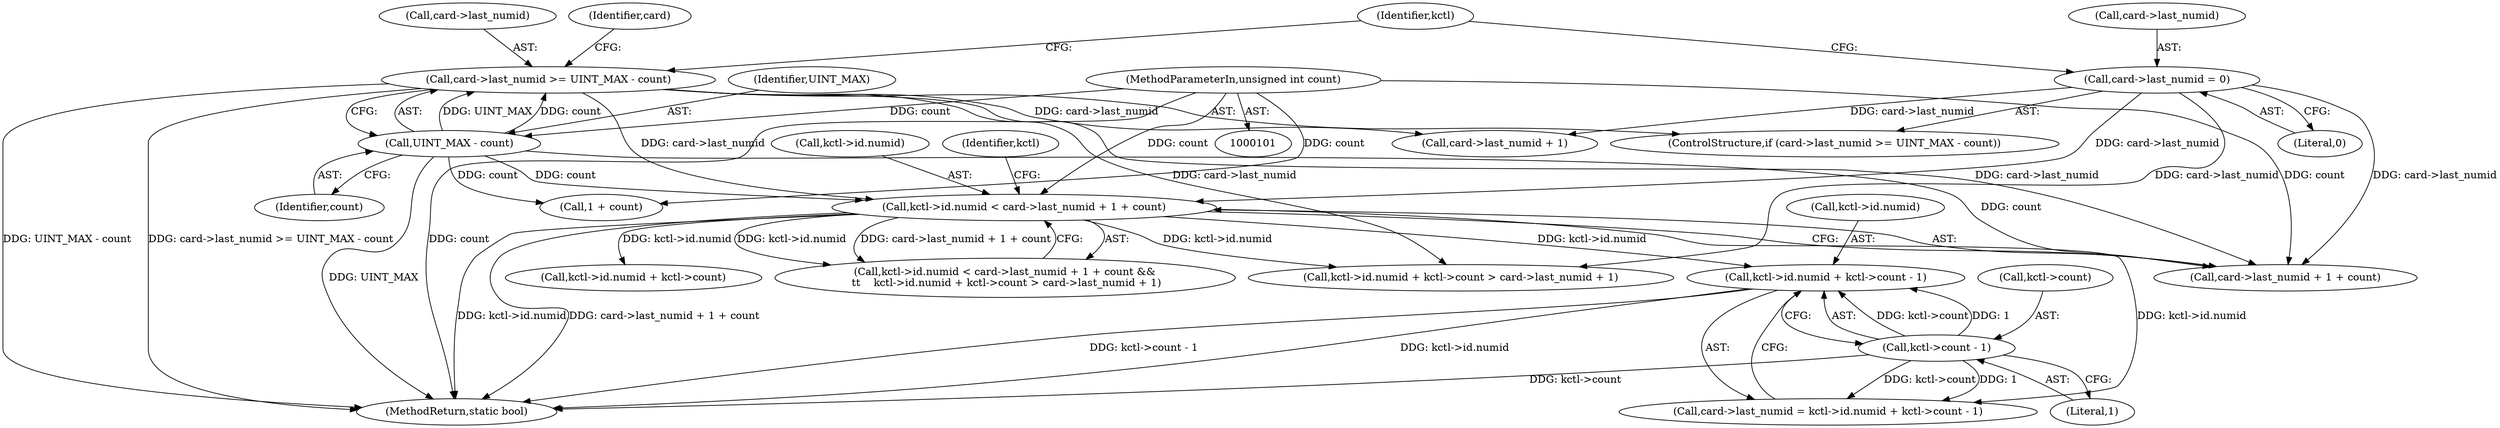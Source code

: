 digraph "0_linux_ac902c112d90a89e59916f751c2745f4dbdbb4bd@pointer" {
"1000155" [label="(Call,kctl->id.numid + kctl->count - 1)"];
"1000122" [label="(Call,kctl->id.numid < card->last_numid + 1 + count)"];
"1000107" [label="(Call,card->last_numid >= UINT_MAX - count)"];
"1000111" [label="(Call,UINT_MAX - count)"];
"1000103" [label="(MethodParameterIn,unsigned int count)"];
"1000114" [label="(Call,card->last_numid = 0)"];
"1000161" [label="(Call,kctl->count - 1)"];
"1000108" [label="(Call,card->last_numid)"];
"1000116" [label="(Identifier,card)"];
"1000111" [label="(Call,UINT_MAX - count)"];
"1000125" [label="(Identifier,kctl)"];
"1000106" [label="(ControlStructure,if (card->last_numid >= UINT_MAX - count))"];
"1000145" [label="(Call,card->last_numid + 1)"];
"1000170" [label="(MethodReturn,static bool)"];
"1000151" [label="(Call,card->last_numid = kctl->id.numid + kctl->count - 1)"];
"1000114" [label="(Call,card->last_numid = 0)"];
"1000136" [label="(Call,kctl->id.numid + kctl->count)"];
"1000115" [label="(Call,card->last_numid)"];
"1000113" [label="(Identifier,count)"];
"1000118" [label="(Literal,0)"];
"1000135" [label="(Call,kctl->id.numid + kctl->count > card->last_numid + 1)"];
"1000123" [label="(Call,kctl->id.numid)"];
"1000156" [label="(Call,kctl->id.numid)"];
"1000112" [label="(Identifier,UINT_MAX)"];
"1000128" [label="(Call,card->last_numid + 1 + count)"];
"1000165" [label="(Literal,1)"];
"1000161" [label="(Call,kctl->count - 1)"];
"1000107" [label="(Call,card->last_numid >= UINT_MAX - count)"];
"1000155" [label="(Call,kctl->id.numid + kctl->count - 1)"];
"1000139" [label="(Identifier,kctl)"];
"1000122" [label="(Call,kctl->id.numid < card->last_numid + 1 + count)"];
"1000103" [label="(MethodParameterIn,unsigned int count)"];
"1000162" [label="(Call,kctl->count)"];
"1000132" [label="(Call,1 + count)"];
"1000121" [label="(Call,kctl->id.numid < card->last_numid + 1 + count &&\n \t\t    kctl->id.numid + kctl->count > card->last_numid + 1)"];
"1000155" -> "1000151"  [label="AST: "];
"1000155" -> "1000161"  [label="CFG: "];
"1000156" -> "1000155"  [label="AST: "];
"1000161" -> "1000155"  [label="AST: "];
"1000151" -> "1000155"  [label="CFG: "];
"1000155" -> "1000170"  [label="DDG: kctl->id.numid"];
"1000155" -> "1000170"  [label="DDG: kctl->count - 1"];
"1000122" -> "1000155"  [label="DDG: kctl->id.numid"];
"1000161" -> "1000155"  [label="DDG: kctl->count"];
"1000161" -> "1000155"  [label="DDG: 1"];
"1000122" -> "1000121"  [label="AST: "];
"1000122" -> "1000128"  [label="CFG: "];
"1000123" -> "1000122"  [label="AST: "];
"1000128" -> "1000122"  [label="AST: "];
"1000139" -> "1000122"  [label="CFG: "];
"1000121" -> "1000122"  [label="CFG: "];
"1000122" -> "1000170"  [label="DDG: kctl->id.numid"];
"1000122" -> "1000170"  [label="DDG: card->last_numid + 1 + count"];
"1000122" -> "1000121"  [label="DDG: kctl->id.numid"];
"1000122" -> "1000121"  [label="DDG: card->last_numid + 1 + count"];
"1000107" -> "1000122"  [label="DDG: card->last_numid"];
"1000114" -> "1000122"  [label="DDG: card->last_numid"];
"1000111" -> "1000122"  [label="DDG: count"];
"1000103" -> "1000122"  [label="DDG: count"];
"1000122" -> "1000135"  [label="DDG: kctl->id.numid"];
"1000122" -> "1000136"  [label="DDG: kctl->id.numid"];
"1000122" -> "1000151"  [label="DDG: kctl->id.numid"];
"1000107" -> "1000106"  [label="AST: "];
"1000107" -> "1000111"  [label="CFG: "];
"1000108" -> "1000107"  [label="AST: "];
"1000111" -> "1000107"  [label="AST: "];
"1000116" -> "1000107"  [label="CFG: "];
"1000125" -> "1000107"  [label="CFG: "];
"1000107" -> "1000170"  [label="DDG: card->last_numid >= UINT_MAX - count"];
"1000107" -> "1000170"  [label="DDG: UINT_MAX - count"];
"1000111" -> "1000107"  [label="DDG: UINT_MAX"];
"1000111" -> "1000107"  [label="DDG: count"];
"1000107" -> "1000128"  [label="DDG: card->last_numid"];
"1000107" -> "1000135"  [label="DDG: card->last_numid"];
"1000107" -> "1000145"  [label="DDG: card->last_numid"];
"1000111" -> "1000113"  [label="CFG: "];
"1000112" -> "1000111"  [label="AST: "];
"1000113" -> "1000111"  [label="AST: "];
"1000111" -> "1000170"  [label="DDG: UINT_MAX"];
"1000103" -> "1000111"  [label="DDG: count"];
"1000111" -> "1000128"  [label="DDG: count"];
"1000111" -> "1000132"  [label="DDG: count"];
"1000103" -> "1000101"  [label="AST: "];
"1000103" -> "1000170"  [label="DDG: count"];
"1000103" -> "1000128"  [label="DDG: count"];
"1000103" -> "1000132"  [label="DDG: count"];
"1000114" -> "1000106"  [label="AST: "];
"1000114" -> "1000118"  [label="CFG: "];
"1000115" -> "1000114"  [label="AST: "];
"1000118" -> "1000114"  [label="AST: "];
"1000125" -> "1000114"  [label="CFG: "];
"1000114" -> "1000128"  [label="DDG: card->last_numid"];
"1000114" -> "1000135"  [label="DDG: card->last_numid"];
"1000114" -> "1000145"  [label="DDG: card->last_numid"];
"1000161" -> "1000165"  [label="CFG: "];
"1000162" -> "1000161"  [label="AST: "];
"1000165" -> "1000161"  [label="AST: "];
"1000161" -> "1000170"  [label="DDG: kctl->count"];
"1000161" -> "1000151"  [label="DDG: kctl->count"];
"1000161" -> "1000151"  [label="DDG: 1"];
}
